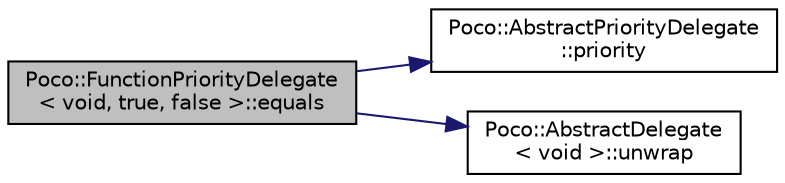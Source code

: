 digraph "Poco::FunctionPriorityDelegate&lt; void, true, false &gt;::equals"
{
 // LATEX_PDF_SIZE
  edge [fontname="Helvetica",fontsize="10",labelfontname="Helvetica",labelfontsize="10"];
  node [fontname="Helvetica",fontsize="10",shape=record];
  rankdir="LR";
  Node1 [label="Poco::FunctionPriorityDelegate\l\< void, true, false \>::equals",height=0.2,width=0.4,color="black", fillcolor="grey75", style="filled", fontcolor="black",tooltip=" "];
  Node1 -> Node2 [color="midnightblue",fontsize="10",style="solid",fontname="Helvetica"];
  Node2 [label="Poco::AbstractPriorityDelegate\l::priority",height=0.2,width=0.4,color="black", fillcolor="white", style="filled",URL="$classPoco_1_1AbstractPriorityDelegate.html#a4b869d29d66476394fe1d8a0d737a5aa",tooltip=" "];
  Node1 -> Node3 [color="midnightblue",fontsize="10",style="solid",fontname="Helvetica"];
  Node3 [label="Poco::AbstractDelegate\l\< void \>::unwrap",height=0.2,width=0.4,color="black", fillcolor="white", style="filled",URL="$classPoco_1_1AbstractDelegate_3_01void_01_4.html#a096727df1026c7315b10b1f13b2ed5ca",tooltip="Disables the delegate, which is done prior to removal."];
}
